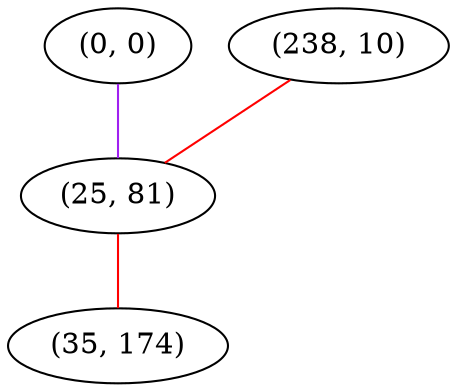 graph "" {
"(0, 0)";
"(238, 10)";
"(25, 81)";
"(35, 174)";
"(0, 0)" -- "(25, 81)"  [color=purple, key=0, weight=4];
"(238, 10)" -- "(25, 81)"  [color=red, key=0, weight=1];
"(25, 81)" -- "(35, 174)"  [color=red, key=0, weight=1];
}
